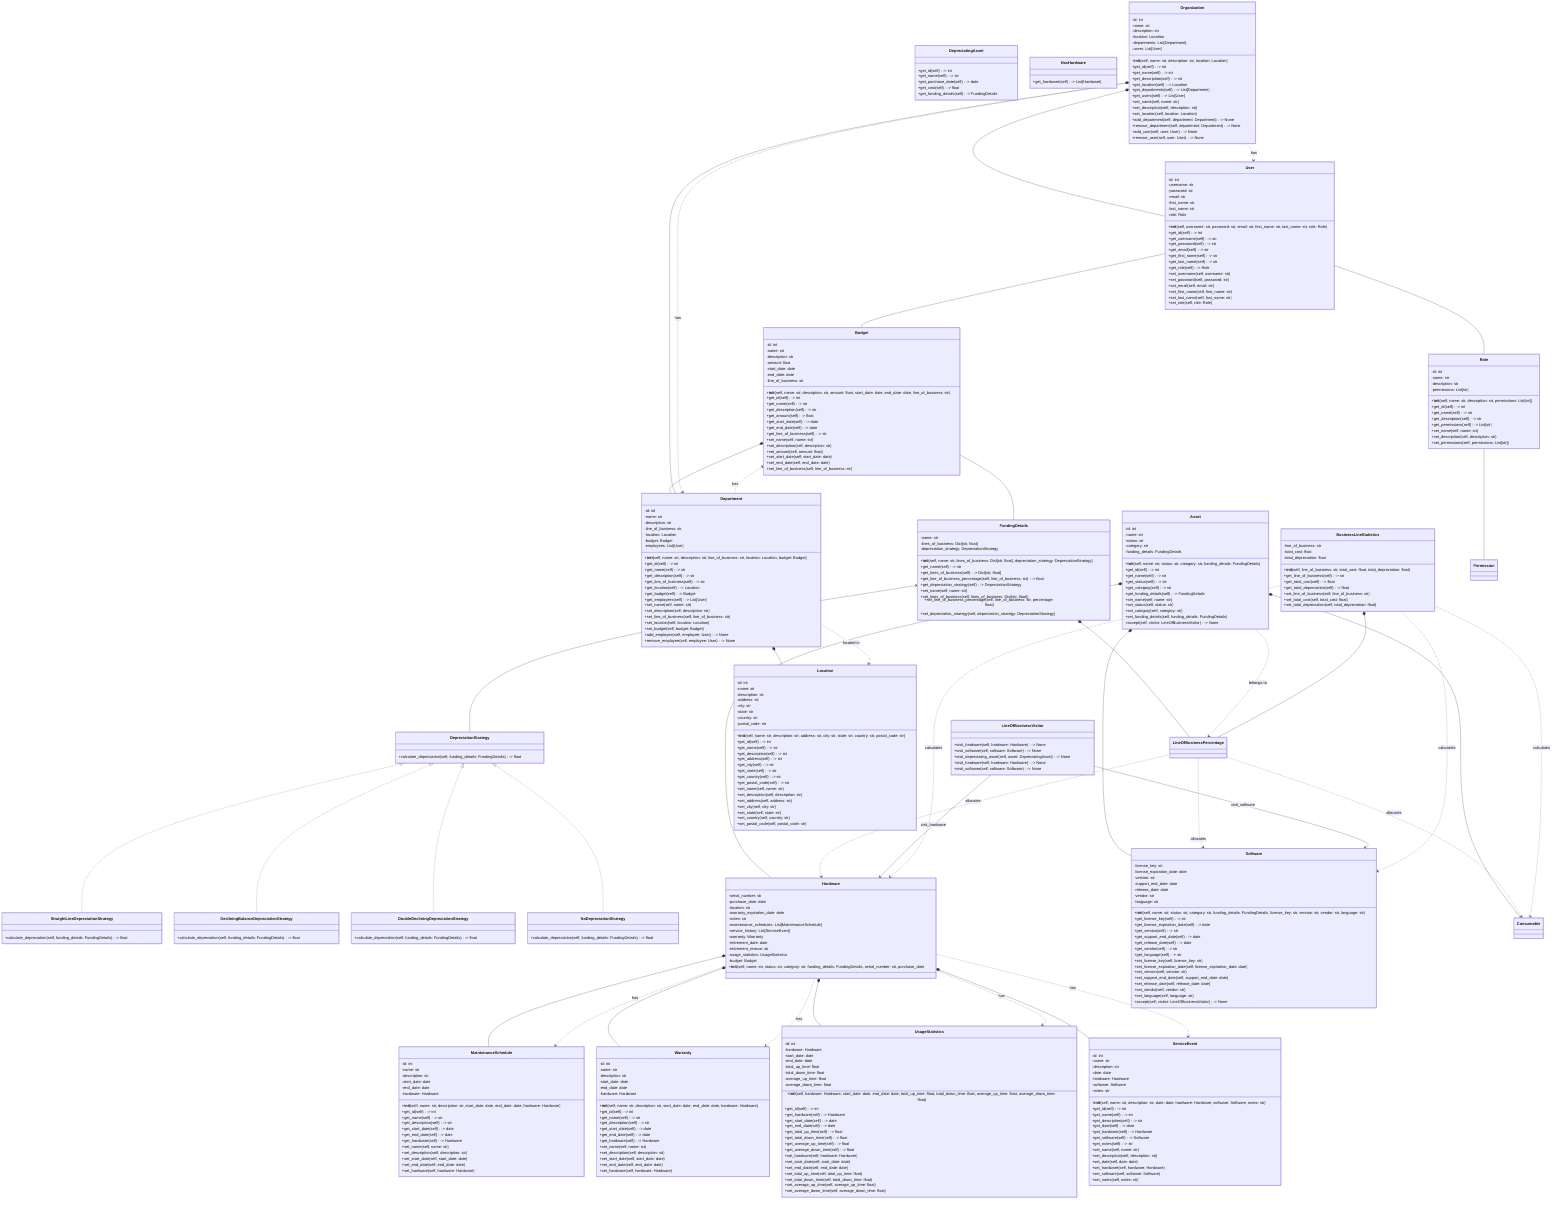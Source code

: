classDiagram
    class DepreciationStrategy {
        +calculate_depreciation(self, funding_details: FundingDetails) -> float
    }

    class StraightLineDepreciationStrategy {
        +calculate_depreciation(self, funding_details: FundingDetails) -> float
    }

    class DecliningBalanceDepreciationStrategy {
        +calculate_depreciation(self, funding_details: FundingDetails) -> float
    }

    class DoubleDecliningDepreciationStrategy {
        +calculate_depreciation(self, funding_details: FundingDetails) -> float
    }

    class NoDepreciationStrategy {
        +calculate_depreciation(self, funding_details: FundingDetails) -> float
    }

    class LineOfBusinessVisitor {
        +visit_hardware(self, hardware: Hardware) -> None
        +visit_software(self, software: Software) -> None
        +visit_depreciating_asset(self, asset: DepreciatingAsset) -> None
    }

    class FundingDetails {
        -name: str
        -lines_of_business: Dict[str, float]
        -depreciation_strategy: DepreciationStrategy
        +__init__(self, name: str, lines_of_business: Dict[str, float], depreciation_strategy: DepreciationStrategy)
        +get_name(self) -> str
        +get_lines_of_business(self) -> Dict[str, float]
        +get_line_of_business_percentage(self, line_of_business: str) -> float
        +get_depreciation_strategy(self) -> DepreciationStrategy
        +set_name(self, name: str)
        +set_lines_of_business(self, lines_of_business: Dict[str, float])
        +set_line_of_business_percentage(self, line_of_business: str, percentage: float)
        +set_depreciation_strategy(self, depreciation_strategy: DepreciationStrategy)
    }

    class Asset {
        -id: int
        -name: str
        -status: str
        -category: str
        -funding_details: FundingDetails
        +__init__(self, name: str, status: str, category: str, funding_details: FundingDetails)
        +get_id(self) -> int
        +get_name(self) -> str
        +get_status(self) -> str
        +get_category(self) -> str
        +get_funding_details(self) -> FundingDetails
        +set_name(self, name: str)
        +set_status(self, status: str)
        +set_category(self, category: str)
        +set_funding_details(self, funding_details: FundingDetails)
        +accept(self, visitor: LineOfBusinessVisitor) -> None
    }

    class DepreciatingAsset {
        +get_id(self) -> int
        +get_name(self) -> str
        +get_purchase_date(self) -> date
        +get_cost(self) -> float
        +get_funding_details(self) -> FundingDetails
    }

    class Hardware {
        -serial_number: str
        -purchase_date: date
        -location: str
        -warranty_expiration_date: date
        -notes: str
        -maintenance_schedules: List[MaintenanceSchedule]
        -service_history: List[ServiceEvent]
        -warranty: Warranty
        -retirement_date: date
        -retirement_reason: str
        -usage_statistics: UsageStatistics
        -budget: Budget
        +__init__(self, name: str, status: str, category: str, funding_details: FundingDetails, serial_number: str, purchase_date
    }

    class Software {
        -license_key: str
        -license_expiration_date: date
        -version: str
        -support_end_date: date
        -release_date: date
        -vendor: str
        -language: str
        +__init__(self, name: str, status: str, category: str, funding_details: FundingDetails, license_key: str, version: str, vendor: str, language: str)
        +get_license_key(self) -> str
        +get_license_expiration_date(self) -> date
        +get_version(self) -> str
        +get_support_end_date(self) -> date
        +get_release_date(self) -> date
        +get_vendor(self) -> str
        +get_language(self) -> str
        +set_license_key(self, license_key: str)
        +set_license_expiration_date(self, license_expiration_date: date)
        +set_version(self, version: str)
        +set_support_end_date(self, support_end_date: date)
        +set_release_date(self, release_date: date)
        +set_vendor(self, vendor: str)
        +set_language(self, language: str)
        +accept(self, visitor: LineOfBusinessVisitor) -> None
    }

    class HasHardware {
        +get_hardware(self) -> List[Hardware]
    }

    class User {
        -id: int
        -username: str
        -password: str
        -email: str
        -first_name: str
        -last_name: str
        -role: Role
        +__init__(self, username: str, password: str, email: str, first_name: str, last_name: str, role: Role)
        +get_id(self) -> int
        +get_username(self) -> str
        +get_password(self) -> str
        +get_email(self) -> str
        +get_first_name(self) -> str
        +get_last_name(self) -> str
        +get_role(self) -> Role
        +set_username(self, username: str)
        +set_password(self, password: str)
        +set_email(self, email: str)
        +set_first_name(self, first_name: str)
        +set_last_name(self, last_name: str)
        +set_role(self, role: Role)
    }

    class Role {
        -id: int
        -name: str
        -description: str
        -permissions: List[str]
        +__init__(self, name: str, description: str, permissions: List[str])
        +get_id(self) -> int
        +get_name(self) -> str
        +get_description(self) -> str
        +get_permissions(self) -> List[str]
        +set_name(self, name: str)
        +set_description(self, description: str)
        +set_permissions(self, permissions: List[str])
    }

    class Budget {
        -id: int
        -name: str
        -description: str
        -amount: float
        -start_date: date
        -end_date: date
        -line_of_business: str
        +__init__(self, name: str, description: str, amount: float, start_date: date, end_date: date, line_of_business: str)
        +get_id(self) -> int
        +get_name(self) -> str
        +get_description(self) -> str
        +get_amount(self) -> float
        +get_start_date(self) -> date
        +get_end_date(self) -> date
        +get_line_of_business(self) -> str
        +set_name(self, name: str)
        +set_description(self, description: str)
        +set_amount(self, amount: float)
        +set_start_date(self, start_date: date)
        +set_end_date(self, end_date: date)
        +set_line_of_business(self, line_of_business: str)
    }

    class MaintenanceSchedule {
        -id: int
        -name: str
        -description: str
        -start_date: date
        -end_date: date
        -hardware: Hardware
        +__init__(self, name: str, description: str, start_date: date, end_date: date, hardware: Hardware)
        +get_id(self) -> int
        +get_name(self) -> str
        +get_description(self) -> str
        +get_start_date(self) -> date
        +get_end_date(self) -> date
        +get_hardware(self) -> Hardware
        +set_name(self, name: str)
        +set_description(self, description: str)
        +set_start_date(self, start_date: date)
        +set_end_date(self, end_date: date)
        +set_hardware(self, hardware: Hardware)
    }

    class ServiceEvent {
        -id: int
        -name: str
        -description: str
        -date: date
        -hardware: Hardware
        -software: Software
        -notes: str
        +__init__(self, name: str, description: str, date: date, hardware: Hardware, software: Software, notes: str)
        +get_id(self) -> int
        +get_name(self) -> str
        +get_description(self) -> str
        +get_date(self) -> date
        +get_hardware(self) -> Hardware
        +get_software(self) -> Software
        +get_notes(self) -> str
        +set_name(self, name: str)
        +set_description(self, description: str)
        +set_date(self, date: date)
        +set_hardware(self, hardware: Hardware)
        +set_software(self, software: Software)
        +set_notes(self, notes: str)
    }

    class Warranty {
        -id: int
        -name: str
        -description: str
        -start_date: date
        -end_date: date
        -hardware: Hardware
        +__init__(self, name: str, description: str, start_date: date, end_date: date, hardware: Hardware)
        +get_id(self) -> int
        +get_name(self) -> str
        +get_description(self) -> str
        +get_start_date(self) -> date
        +get_end_date(self) -> date
        +get_hardware(self) -> Hardware
        +set_name(self, name: str)
        +set_description(self, description: str)
        +set_start_date(self, start_date: date)
        +set_end_date(self, end_date: date)
        +set_hardware(self, hardware: Hardware)
    }

    class UsageStatistics {
        -id: int
        -hardware: Hardware
        -start_date: date
        -end_date: date
        -total_up_time: float
        -total_down_time: float
        -average_up_time: float
        -average_down_time: float
        +__init__(self, hardware: Hardware, start_date: date, end_date: date, total_up_time: float, total_down_time: float, average_up_time: float, average_down_time: float)
        +get_id(self) -> int
        +get_hardware(self) -> Hardware
        +get_start_date(self) -> date
        +get_end_date(self) -> date
        +get_total_up_time(self) -> float
        +get_total_down_time(self) -> float
        +get_average_up_time(self) -> float
        +get_average_down_time(self) -> float
        +set_hardware(self, hardware: Hardware)
        +set_start_date(self, start_date: date)
        +set_end_date(self, end_date: date)
        +set_total_up_time(self, total_up_time: float)
        +set_total_down_time(self, total_down_time: float)
        +set_average_up_time(self, average_up_time: float)
        +set_average_down_time(self, average_down_time: float)
    }

    class Location {
        -id: int
        -name: str
        -description: str
        -address: str
        -city: str
        -state: str
        -country: str
        -postal_code: str
        +__init__(self, name: str, description: str, address: str, city: str, state: str, country: str, postal_code: str)
        +get_id(self) -> int
        +get_name(self) -> str
        +get_description(self) -> str
        +get_address(self) -> str
        +get_city(self) -> str
        +get_state(self) -> str
        +get_country(self) -> str
        +get_postal_code(self) -> str
        +set_name(self, name: str)
        +set_description(self, description: str)
        +set_address(self, address: str)
        +set_city(self, city: str)
        +set_state(self, state: str)
        +set_country(self, country: str)
        +set_postal_code(self, postal_code: str)
    }

    class Department {
        -id: int
        -name: str
        -description: str
        -line_of_business: str
        -location: Location
        -budget: Budget
        -employees: List[User]
        +__init__(self, name: str, description: str, line_of_business: str, location: Location, budget: Budget)
        +get_id(self) -> int
        +get_name(self) -> str
        +get_description(self) -> str
        +get_line_of_business(self) -> str
        +get_location(self) -> Location
        +get_budget(self) -> Budget
        +get_employees(self) -> List[User]
        +set_name(self, name: str)
        +set_description(self, description: str)
        +set_line_of_business(self, line_of_business: str)
        +set_location(self, location: Location)
        +set_budget(self, budget: Budget)
        +add_employee(self, employee: User) -> None
        +remove_employee(self, employee: User) -> None
    }

    class Organization {
        -id: int
        -name: str
        -description: str
        -location: Location
        -departments: List[Department]
        -users: List[User]
        +__init__(self, name: str, description: str, location: Location)
        +get_id(self) -> int
        +get_name(self) -> str
        +get_description(self) -> str
        +get_location(self) -> Location
        +get_departments(self) -> List[Department]
        +get_users(self) -> List[User]
        +set_name(self, name: str)
       
        +set_description(self, description: str)
        +set_location(self, location: Location)
        +add_department(self, department: Department) -> None
        +remove_department(self, department: Department) -> None
        +add_user(self, user: User) -> None
        +remove_user(self, user: User) -> None
    }

    class LineOfBusinessVisitor {
        +visit_hardware(self, hardware: Hardware) -> None
        +visit_software(self, software: Software) -> None
    }

    class BusinessLineStatistics {
        -line_of_business: str
        -total_cost: float
        -total_depreciation: float
        +__init__(self, line_of_business: str, total_cost: float, total_depreciation: float)
        +get_line_of_business(self) -> str
        +get_total_cost(self) -> float
        +get_total_depreciation(self) -> float
        +set_line_of_business(self, line_of_business: str)
        +set_total_cost(self, total_cost: float)
        +set_total_depreciation(self, total_depreciation: float)
    }

    User -- Role
    Role -- Permission
    User -- Budget
    Budget -- FundingDetails
    FundingDetails *-- LineOfBusinessPercentage
    Asset *-- Hardware
    Asset *-- Software
    Asset *-- Consumable
    Hardware *-- MaintenanceSchedule
    Hardware *-- Warranty
    Hardware *-- UsageStatistics
    Hardware *-- ServiceEvent
    Budget *-- Department
    Department *-- Location
    Organization *-- Department
    Organization *-- User
    FundingDetails <-- DepreciationStrategy
    DepreciationStrategy <|.. StraightLineDepreciationStrategy
    DepreciationStrategy <|.. DecliningBalanceDepreciationStrategy
    DepreciationStrategy <|.. DoubleDecliningDepreciationStrategy
    DepreciationStrategy <|.. NoDepreciationStrategy
    LineOfBusinessPercentage ..> Hardware : allocates
    LineOfBusinessPercentage ..> Software : allocates
    LineOfBusinessPercentage ..> Consumable : allocates
    Asset ..> LineOfBusinessPercentage : belongs to
    Hardware ..> MaintenanceSchedule : has
    Hardware ..> Warranty : has
    Hardware ..> UsageStatistics : has
    Hardware ..> ServiceEvent : has
    Department ..> Budget : has
    Department ..> Location : located in
    Organization ..> Department : has
    Organization ..> User : has
    LineOfBusinessVisitor --> Hardware : visit_hardware
    LineOfBusinessVisitor --> Software : visit_software
    BusinessLineStatistics *-- LineOfBusinessPercentage
    BusinessLineStatistics ..> Hardware : calculates
    BusinessLineStatistics ..> Software : calculates
    BusinessLineStatistics ..> Consumable : calculates